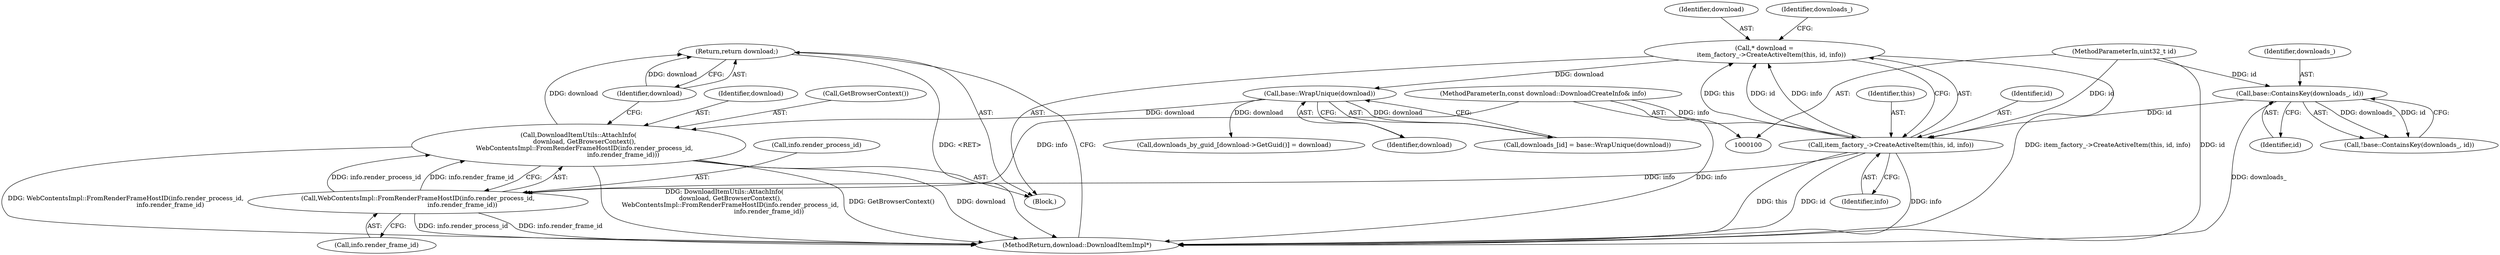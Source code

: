 digraph "1_Chrome_17368442aec0f48859a3561ae5e441175c7041ba@pointer" {
"1000139" [label="(Return,return download;)"];
"1000140" [label="(Identifier,download)"];
"1000129" [label="(Call,DownloadItemUtils::AttachInfo(\n      download, GetBrowserContext(),\n      WebContentsImpl::FromRenderFrameHostID(info.render_process_id,\n                                             info.render_frame_id)))"];
"1000122" [label="(Call,base::WrapUnique(download))"];
"1000112" [label="(Call,* download =\n       item_factory_->CreateActiveItem(this, id, info))"];
"1000114" [label="(Call,item_factory_->CreateActiveItem(this, id, info))"];
"1000108" [label="(Call,base::ContainsKey(downloads_, id))"];
"1000101" [label="(MethodParameterIn,uint32_t id)"];
"1000102" [label="(MethodParameterIn,const download::DownloadCreateInfo& info)"];
"1000132" [label="(Call,WebContentsImpl::FromRenderFrameHostID(info.render_process_id,\n                                             info.render_frame_id))"];
"1000123" [label="(Identifier,download)"];
"1000112" [label="(Call,* download =\n       item_factory_->CreateActiveItem(this, id, info))"];
"1000116" [label="(Identifier,id)"];
"1000107" [label="(Call,!base::ContainsKey(downloads_, id))"];
"1000136" [label="(Call,info.render_frame_id)"];
"1000129" [label="(Call,DownloadItemUtils::AttachInfo(\n      download, GetBrowserContext(),\n      WebContentsImpl::FromRenderFrameHostID(info.render_process_id,\n                                             info.render_frame_id)))"];
"1000114" [label="(Call,item_factory_->CreateActiveItem(this, id, info))"];
"1000124" [label="(Call,downloads_by_guid_[download->GetGuid()] = download)"];
"1000101" [label="(MethodParameterIn,uint32_t id)"];
"1000109" [label="(Identifier,downloads_)"];
"1000113" [label="(Identifier,download)"];
"1000110" [label="(Identifier,id)"];
"1000102" [label="(MethodParameterIn,const download::DownloadCreateInfo& info)"];
"1000117" [label="(Identifier,info)"];
"1000115" [label="(Identifier,this)"];
"1000133" [label="(Call,info.render_process_id)"];
"1000140" [label="(Identifier,download)"];
"1000118" [label="(Call,downloads_[id] = base::WrapUnique(download))"];
"1000108" [label="(Call,base::ContainsKey(downloads_, id))"];
"1000141" [label="(MethodReturn,download::DownloadItemImpl*)"];
"1000120" [label="(Identifier,downloads_)"];
"1000139" [label="(Return,return download;)"];
"1000122" [label="(Call,base::WrapUnique(download))"];
"1000132" [label="(Call,WebContentsImpl::FromRenderFrameHostID(info.render_process_id,\n                                             info.render_frame_id))"];
"1000103" [label="(Block,)"];
"1000130" [label="(Identifier,download)"];
"1000131" [label="(Call,GetBrowserContext())"];
"1000139" -> "1000103"  [label="AST: "];
"1000139" -> "1000140"  [label="CFG: "];
"1000140" -> "1000139"  [label="AST: "];
"1000141" -> "1000139"  [label="CFG: "];
"1000139" -> "1000141"  [label="DDG: <RET>"];
"1000140" -> "1000139"  [label="DDG: download"];
"1000129" -> "1000139"  [label="DDG: download"];
"1000140" -> "1000129"  [label="CFG: "];
"1000129" -> "1000103"  [label="AST: "];
"1000129" -> "1000132"  [label="CFG: "];
"1000130" -> "1000129"  [label="AST: "];
"1000131" -> "1000129"  [label="AST: "];
"1000132" -> "1000129"  [label="AST: "];
"1000129" -> "1000141"  [label="DDG: download"];
"1000129" -> "1000141"  [label="DDG: WebContentsImpl::FromRenderFrameHostID(info.render_process_id,\n                                             info.render_frame_id)"];
"1000129" -> "1000141"  [label="DDG: DownloadItemUtils::AttachInfo(\n      download, GetBrowserContext(),\n      WebContentsImpl::FromRenderFrameHostID(info.render_process_id,\n                                             info.render_frame_id))"];
"1000129" -> "1000141"  [label="DDG: GetBrowserContext()"];
"1000122" -> "1000129"  [label="DDG: download"];
"1000132" -> "1000129"  [label="DDG: info.render_process_id"];
"1000132" -> "1000129"  [label="DDG: info.render_frame_id"];
"1000122" -> "1000118"  [label="AST: "];
"1000122" -> "1000123"  [label="CFG: "];
"1000123" -> "1000122"  [label="AST: "];
"1000118" -> "1000122"  [label="CFG: "];
"1000122" -> "1000118"  [label="DDG: download"];
"1000112" -> "1000122"  [label="DDG: download"];
"1000122" -> "1000124"  [label="DDG: download"];
"1000112" -> "1000103"  [label="AST: "];
"1000112" -> "1000114"  [label="CFG: "];
"1000113" -> "1000112"  [label="AST: "];
"1000114" -> "1000112"  [label="AST: "];
"1000120" -> "1000112"  [label="CFG: "];
"1000112" -> "1000141"  [label="DDG: item_factory_->CreateActiveItem(this, id, info)"];
"1000114" -> "1000112"  [label="DDG: this"];
"1000114" -> "1000112"  [label="DDG: id"];
"1000114" -> "1000112"  [label="DDG: info"];
"1000114" -> "1000117"  [label="CFG: "];
"1000115" -> "1000114"  [label="AST: "];
"1000116" -> "1000114"  [label="AST: "];
"1000117" -> "1000114"  [label="AST: "];
"1000114" -> "1000141"  [label="DDG: info"];
"1000114" -> "1000141"  [label="DDG: this"];
"1000114" -> "1000141"  [label="DDG: id"];
"1000108" -> "1000114"  [label="DDG: id"];
"1000101" -> "1000114"  [label="DDG: id"];
"1000102" -> "1000114"  [label="DDG: info"];
"1000114" -> "1000132"  [label="DDG: info"];
"1000108" -> "1000107"  [label="AST: "];
"1000108" -> "1000110"  [label="CFG: "];
"1000109" -> "1000108"  [label="AST: "];
"1000110" -> "1000108"  [label="AST: "];
"1000107" -> "1000108"  [label="CFG: "];
"1000108" -> "1000141"  [label="DDG: downloads_"];
"1000108" -> "1000107"  [label="DDG: downloads_"];
"1000108" -> "1000107"  [label="DDG: id"];
"1000101" -> "1000108"  [label="DDG: id"];
"1000101" -> "1000100"  [label="AST: "];
"1000101" -> "1000141"  [label="DDG: id"];
"1000102" -> "1000100"  [label="AST: "];
"1000102" -> "1000141"  [label="DDG: info"];
"1000102" -> "1000132"  [label="DDG: info"];
"1000132" -> "1000136"  [label="CFG: "];
"1000133" -> "1000132"  [label="AST: "];
"1000136" -> "1000132"  [label="AST: "];
"1000132" -> "1000141"  [label="DDG: info.render_process_id"];
"1000132" -> "1000141"  [label="DDG: info.render_frame_id"];
}

